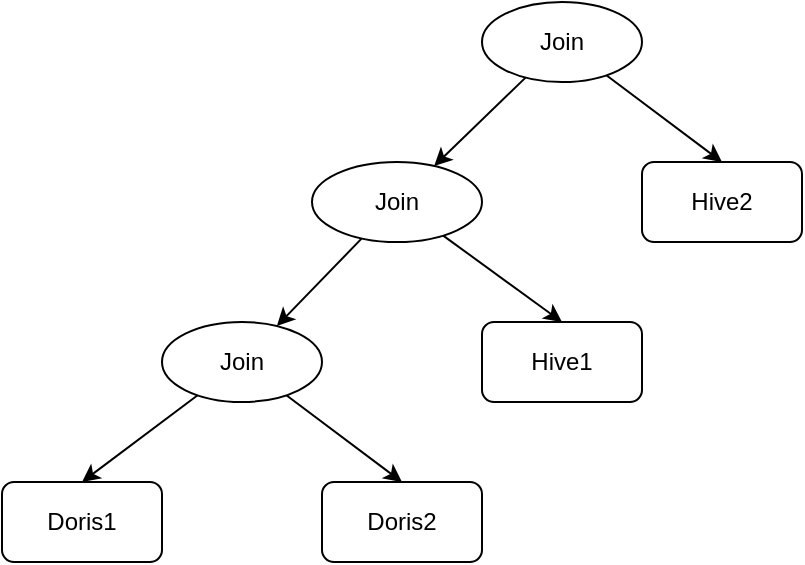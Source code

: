 <mxfile version="24.7.6">
  <diagram name="第 1 页" id="oLDgx-pGt4xM6wDIz98E">
    <mxGraphModel dx="794" dy="458" grid="1" gridSize="10" guides="1" tooltips="1" connect="1" arrows="1" fold="1" page="1" pageScale="1" pageWidth="827" pageHeight="1169" math="0" shadow="0">
      <root>
        <mxCell id="0" />
        <mxCell id="1" parent="0" />
        <mxCell id="bQ0ihPnAXrKhfG4FA9wp-9" style="rounded=0;orthogonalLoop=1;jettySize=auto;html=1;entryX=0.5;entryY=0;entryDx=0;entryDy=0;" edge="1" parent="1" source="bQ0ihPnAXrKhfG4FA9wp-3" target="bQ0ihPnAXrKhfG4FA9wp-6">
          <mxGeometry relative="1" as="geometry" />
        </mxCell>
        <mxCell id="bQ0ihPnAXrKhfG4FA9wp-10" style="rounded=0;orthogonalLoop=1;jettySize=auto;html=1;entryX=0.5;entryY=0;entryDx=0;entryDy=0;" edge="1" parent="1" source="bQ0ihPnAXrKhfG4FA9wp-3" target="bQ0ihPnAXrKhfG4FA9wp-7">
          <mxGeometry relative="1" as="geometry" />
        </mxCell>
        <mxCell id="bQ0ihPnAXrKhfG4FA9wp-3" value="Join" style="ellipse;whiteSpace=wrap;html=1;" vertex="1" parent="1">
          <mxGeometry x="360" y="200" width="80" height="40" as="geometry" />
        </mxCell>
        <mxCell id="bQ0ihPnAXrKhfG4FA9wp-11" style="rounded=0;orthogonalLoop=1;jettySize=auto;html=1;" edge="1" parent="1" source="bQ0ihPnAXrKhfG4FA9wp-4" target="bQ0ihPnAXrKhfG4FA9wp-3">
          <mxGeometry relative="1" as="geometry" />
        </mxCell>
        <mxCell id="bQ0ihPnAXrKhfG4FA9wp-12" style="rounded=0;orthogonalLoop=1;jettySize=auto;html=1;entryX=0.5;entryY=0;entryDx=0;entryDy=0;" edge="1" parent="1" source="bQ0ihPnAXrKhfG4FA9wp-4" target="bQ0ihPnAXrKhfG4FA9wp-8">
          <mxGeometry relative="1" as="geometry" />
        </mxCell>
        <mxCell id="bQ0ihPnAXrKhfG4FA9wp-4" value="Join" style="ellipse;whiteSpace=wrap;html=1;" vertex="1" parent="1">
          <mxGeometry x="435" y="120" width="85" height="40" as="geometry" />
        </mxCell>
        <mxCell id="bQ0ihPnAXrKhfG4FA9wp-13" style="rounded=0;orthogonalLoop=1;jettySize=auto;html=1;" edge="1" parent="1" source="bQ0ihPnAXrKhfG4FA9wp-5" target="bQ0ihPnAXrKhfG4FA9wp-4">
          <mxGeometry relative="1" as="geometry" />
        </mxCell>
        <mxCell id="bQ0ihPnAXrKhfG4FA9wp-15" style="rounded=0;orthogonalLoop=1;jettySize=auto;html=1;entryX=0.5;entryY=0;entryDx=0;entryDy=0;" edge="1" parent="1" source="bQ0ihPnAXrKhfG4FA9wp-5" target="bQ0ihPnAXrKhfG4FA9wp-14">
          <mxGeometry relative="1" as="geometry" />
        </mxCell>
        <mxCell id="bQ0ihPnAXrKhfG4FA9wp-5" value="Join" style="ellipse;whiteSpace=wrap;html=1;" vertex="1" parent="1">
          <mxGeometry x="520" y="40" width="80" height="40" as="geometry" />
        </mxCell>
        <mxCell id="bQ0ihPnAXrKhfG4FA9wp-6" value="Doris1" style="rounded=1;whiteSpace=wrap;html=1;" vertex="1" parent="1">
          <mxGeometry x="280" y="280" width="80" height="40" as="geometry" />
        </mxCell>
        <mxCell id="bQ0ihPnAXrKhfG4FA9wp-7" value="Doris2" style="rounded=1;whiteSpace=wrap;html=1;" vertex="1" parent="1">
          <mxGeometry x="440" y="280" width="80" height="40" as="geometry" />
        </mxCell>
        <mxCell id="bQ0ihPnAXrKhfG4FA9wp-8" value="Hive1" style="rounded=1;whiteSpace=wrap;html=1;" vertex="1" parent="1">
          <mxGeometry x="520" y="200" width="80" height="40" as="geometry" />
        </mxCell>
        <mxCell id="bQ0ihPnAXrKhfG4FA9wp-14" value="Hive2" style="rounded=1;whiteSpace=wrap;html=1;" vertex="1" parent="1">
          <mxGeometry x="600" y="120" width="80" height="40" as="geometry" />
        </mxCell>
      </root>
    </mxGraphModel>
  </diagram>
</mxfile>
